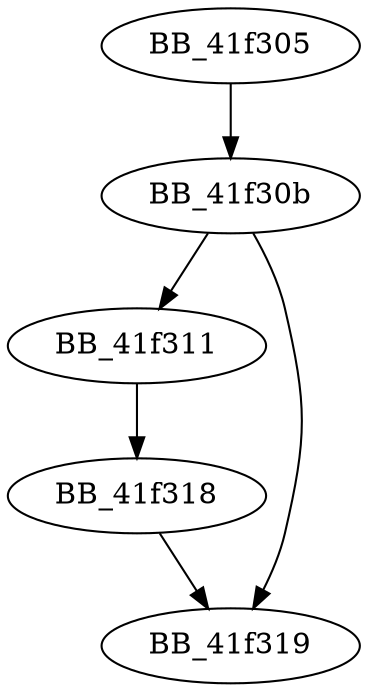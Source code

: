 DiGraph __getptd{
BB_41f305->BB_41f30b
BB_41f30b->BB_41f311
BB_41f30b->BB_41f319
BB_41f311->BB_41f318
BB_41f318->BB_41f319
}
